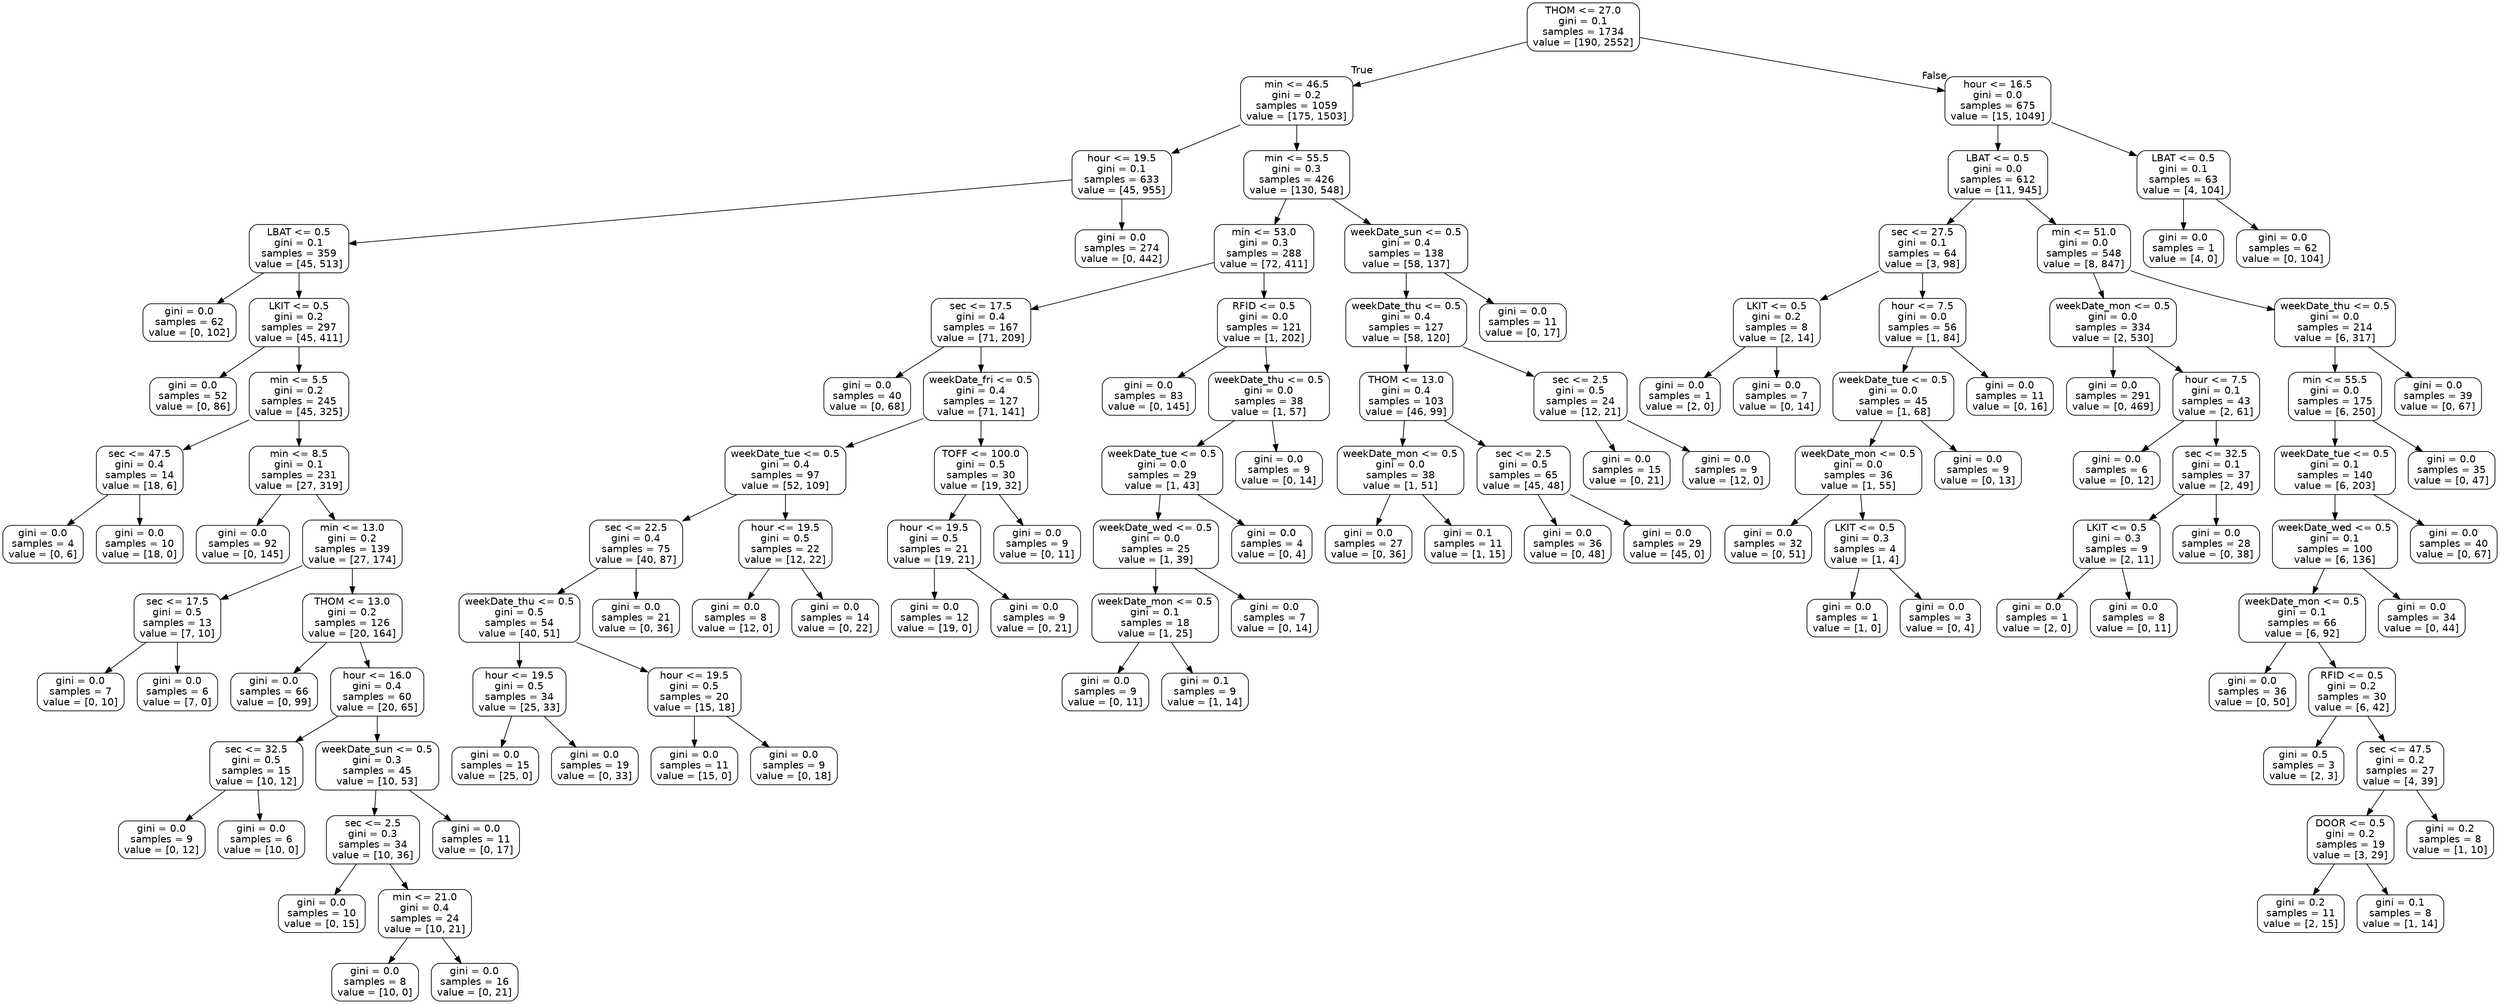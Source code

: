 digraph Tree {
node [shape=box, style="rounded", color="black", fontname=helvetica] ;
edge [fontname=helvetica] ;
0 [label="THOM <= 27.0\ngini = 0.1\nsamples = 1734\nvalue = [190, 2552]"] ;
1 [label="min <= 46.5\ngini = 0.2\nsamples = 1059\nvalue = [175, 1503]"] ;
0 -> 1 [labeldistance=2.5, labelangle=45, headlabel="True"] ;
2 [label="hour <= 19.5\ngini = 0.1\nsamples = 633\nvalue = [45, 955]"] ;
1 -> 2 ;
3 [label="LBAT <= 0.5\ngini = 0.1\nsamples = 359\nvalue = [45, 513]"] ;
2 -> 3 ;
4 [label="gini = 0.0\nsamples = 62\nvalue = [0, 102]"] ;
3 -> 4 ;
5 [label="LKIT <= 0.5\ngini = 0.2\nsamples = 297\nvalue = [45, 411]"] ;
3 -> 5 ;
6 [label="gini = 0.0\nsamples = 52\nvalue = [0, 86]"] ;
5 -> 6 ;
7 [label="min <= 5.5\ngini = 0.2\nsamples = 245\nvalue = [45, 325]"] ;
5 -> 7 ;
8 [label="sec <= 47.5\ngini = 0.4\nsamples = 14\nvalue = [18, 6]"] ;
7 -> 8 ;
9 [label="gini = 0.0\nsamples = 4\nvalue = [0, 6]"] ;
8 -> 9 ;
10 [label="gini = 0.0\nsamples = 10\nvalue = [18, 0]"] ;
8 -> 10 ;
11 [label="min <= 8.5\ngini = 0.1\nsamples = 231\nvalue = [27, 319]"] ;
7 -> 11 ;
12 [label="gini = 0.0\nsamples = 92\nvalue = [0, 145]"] ;
11 -> 12 ;
13 [label="min <= 13.0\ngini = 0.2\nsamples = 139\nvalue = [27, 174]"] ;
11 -> 13 ;
14 [label="sec <= 17.5\ngini = 0.5\nsamples = 13\nvalue = [7, 10]"] ;
13 -> 14 ;
15 [label="gini = 0.0\nsamples = 7\nvalue = [0, 10]"] ;
14 -> 15 ;
16 [label="gini = 0.0\nsamples = 6\nvalue = [7, 0]"] ;
14 -> 16 ;
17 [label="THOM <= 13.0\ngini = 0.2\nsamples = 126\nvalue = [20, 164]"] ;
13 -> 17 ;
18 [label="gini = 0.0\nsamples = 66\nvalue = [0, 99]"] ;
17 -> 18 ;
19 [label="hour <= 16.0\ngini = 0.4\nsamples = 60\nvalue = [20, 65]"] ;
17 -> 19 ;
20 [label="sec <= 32.5\ngini = 0.5\nsamples = 15\nvalue = [10, 12]"] ;
19 -> 20 ;
21 [label="gini = 0.0\nsamples = 9\nvalue = [0, 12]"] ;
20 -> 21 ;
22 [label="gini = 0.0\nsamples = 6\nvalue = [10, 0]"] ;
20 -> 22 ;
23 [label="weekDate_sun <= 0.5\ngini = 0.3\nsamples = 45\nvalue = [10, 53]"] ;
19 -> 23 ;
24 [label="sec <= 2.5\ngini = 0.3\nsamples = 34\nvalue = [10, 36]"] ;
23 -> 24 ;
25 [label="gini = 0.0\nsamples = 10\nvalue = [0, 15]"] ;
24 -> 25 ;
26 [label="min <= 21.0\ngini = 0.4\nsamples = 24\nvalue = [10, 21]"] ;
24 -> 26 ;
27 [label="gini = 0.0\nsamples = 8\nvalue = [10, 0]"] ;
26 -> 27 ;
28 [label="gini = 0.0\nsamples = 16\nvalue = [0, 21]"] ;
26 -> 28 ;
29 [label="gini = 0.0\nsamples = 11\nvalue = [0, 17]"] ;
23 -> 29 ;
30 [label="gini = 0.0\nsamples = 274\nvalue = [0, 442]"] ;
2 -> 30 ;
31 [label="min <= 55.5\ngini = 0.3\nsamples = 426\nvalue = [130, 548]"] ;
1 -> 31 ;
32 [label="min <= 53.0\ngini = 0.3\nsamples = 288\nvalue = [72, 411]"] ;
31 -> 32 ;
33 [label="sec <= 17.5\ngini = 0.4\nsamples = 167\nvalue = [71, 209]"] ;
32 -> 33 ;
34 [label="gini = 0.0\nsamples = 40\nvalue = [0, 68]"] ;
33 -> 34 ;
35 [label="weekDate_fri <= 0.5\ngini = 0.4\nsamples = 127\nvalue = [71, 141]"] ;
33 -> 35 ;
36 [label="weekDate_tue <= 0.5\ngini = 0.4\nsamples = 97\nvalue = [52, 109]"] ;
35 -> 36 ;
37 [label="sec <= 22.5\ngini = 0.4\nsamples = 75\nvalue = [40, 87]"] ;
36 -> 37 ;
38 [label="weekDate_thu <= 0.5\ngini = 0.5\nsamples = 54\nvalue = [40, 51]"] ;
37 -> 38 ;
39 [label="hour <= 19.5\ngini = 0.5\nsamples = 34\nvalue = [25, 33]"] ;
38 -> 39 ;
40 [label="gini = 0.0\nsamples = 15\nvalue = [25, 0]"] ;
39 -> 40 ;
41 [label="gini = 0.0\nsamples = 19\nvalue = [0, 33]"] ;
39 -> 41 ;
42 [label="hour <= 19.5\ngini = 0.5\nsamples = 20\nvalue = [15, 18]"] ;
38 -> 42 ;
43 [label="gini = 0.0\nsamples = 11\nvalue = [15, 0]"] ;
42 -> 43 ;
44 [label="gini = 0.0\nsamples = 9\nvalue = [0, 18]"] ;
42 -> 44 ;
45 [label="gini = 0.0\nsamples = 21\nvalue = [0, 36]"] ;
37 -> 45 ;
46 [label="hour <= 19.5\ngini = 0.5\nsamples = 22\nvalue = [12, 22]"] ;
36 -> 46 ;
47 [label="gini = 0.0\nsamples = 8\nvalue = [12, 0]"] ;
46 -> 47 ;
48 [label="gini = 0.0\nsamples = 14\nvalue = [0, 22]"] ;
46 -> 48 ;
49 [label="TOFF <= 100.0\ngini = 0.5\nsamples = 30\nvalue = [19, 32]"] ;
35 -> 49 ;
50 [label="hour <= 19.5\ngini = 0.5\nsamples = 21\nvalue = [19, 21]"] ;
49 -> 50 ;
51 [label="gini = 0.0\nsamples = 12\nvalue = [19, 0]"] ;
50 -> 51 ;
52 [label="gini = 0.0\nsamples = 9\nvalue = [0, 21]"] ;
50 -> 52 ;
53 [label="gini = 0.0\nsamples = 9\nvalue = [0, 11]"] ;
49 -> 53 ;
54 [label="RFID <= 0.5\ngini = 0.0\nsamples = 121\nvalue = [1, 202]"] ;
32 -> 54 ;
55 [label="gini = 0.0\nsamples = 83\nvalue = [0, 145]"] ;
54 -> 55 ;
56 [label="weekDate_thu <= 0.5\ngini = 0.0\nsamples = 38\nvalue = [1, 57]"] ;
54 -> 56 ;
57 [label="weekDate_tue <= 0.5\ngini = 0.0\nsamples = 29\nvalue = [1, 43]"] ;
56 -> 57 ;
58 [label="weekDate_wed <= 0.5\ngini = 0.0\nsamples = 25\nvalue = [1, 39]"] ;
57 -> 58 ;
59 [label="weekDate_mon <= 0.5\ngini = 0.1\nsamples = 18\nvalue = [1, 25]"] ;
58 -> 59 ;
60 [label="gini = 0.0\nsamples = 9\nvalue = [0, 11]"] ;
59 -> 60 ;
61 [label="gini = 0.1\nsamples = 9\nvalue = [1, 14]"] ;
59 -> 61 ;
62 [label="gini = 0.0\nsamples = 7\nvalue = [0, 14]"] ;
58 -> 62 ;
63 [label="gini = 0.0\nsamples = 4\nvalue = [0, 4]"] ;
57 -> 63 ;
64 [label="gini = 0.0\nsamples = 9\nvalue = [0, 14]"] ;
56 -> 64 ;
65 [label="weekDate_sun <= 0.5\ngini = 0.4\nsamples = 138\nvalue = [58, 137]"] ;
31 -> 65 ;
66 [label="weekDate_thu <= 0.5\ngini = 0.4\nsamples = 127\nvalue = [58, 120]"] ;
65 -> 66 ;
67 [label="THOM <= 13.0\ngini = 0.4\nsamples = 103\nvalue = [46, 99]"] ;
66 -> 67 ;
68 [label="weekDate_mon <= 0.5\ngini = 0.0\nsamples = 38\nvalue = [1, 51]"] ;
67 -> 68 ;
69 [label="gini = 0.0\nsamples = 27\nvalue = [0, 36]"] ;
68 -> 69 ;
70 [label="gini = 0.1\nsamples = 11\nvalue = [1, 15]"] ;
68 -> 70 ;
71 [label="sec <= 2.5\ngini = 0.5\nsamples = 65\nvalue = [45, 48]"] ;
67 -> 71 ;
72 [label="gini = 0.0\nsamples = 36\nvalue = [0, 48]"] ;
71 -> 72 ;
73 [label="gini = 0.0\nsamples = 29\nvalue = [45, 0]"] ;
71 -> 73 ;
74 [label="sec <= 2.5\ngini = 0.5\nsamples = 24\nvalue = [12, 21]"] ;
66 -> 74 ;
75 [label="gini = 0.0\nsamples = 15\nvalue = [0, 21]"] ;
74 -> 75 ;
76 [label="gini = 0.0\nsamples = 9\nvalue = [12, 0]"] ;
74 -> 76 ;
77 [label="gini = 0.0\nsamples = 11\nvalue = [0, 17]"] ;
65 -> 77 ;
78 [label="hour <= 16.5\ngini = 0.0\nsamples = 675\nvalue = [15, 1049]"] ;
0 -> 78 [labeldistance=2.5, labelangle=-45, headlabel="False"] ;
79 [label="LBAT <= 0.5\ngini = 0.0\nsamples = 612\nvalue = [11, 945]"] ;
78 -> 79 ;
80 [label="sec <= 27.5\ngini = 0.1\nsamples = 64\nvalue = [3, 98]"] ;
79 -> 80 ;
81 [label="LKIT <= 0.5\ngini = 0.2\nsamples = 8\nvalue = [2, 14]"] ;
80 -> 81 ;
82 [label="gini = 0.0\nsamples = 1\nvalue = [2, 0]"] ;
81 -> 82 ;
83 [label="gini = 0.0\nsamples = 7\nvalue = [0, 14]"] ;
81 -> 83 ;
84 [label="hour <= 7.5\ngini = 0.0\nsamples = 56\nvalue = [1, 84]"] ;
80 -> 84 ;
85 [label="weekDate_tue <= 0.5\ngini = 0.0\nsamples = 45\nvalue = [1, 68]"] ;
84 -> 85 ;
86 [label="weekDate_mon <= 0.5\ngini = 0.0\nsamples = 36\nvalue = [1, 55]"] ;
85 -> 86 ;
87 [label="gini = 0.0\nsamples = 32\nvalue = [0, 51]"] ;
86 -> 87 ;
88 [label="LKIT <= 0.5\ngini = 0.3\nsamples = 4\nvalue = [1, 4]"] ;
86 -> 88 ;
89 [label="gini = 0.0\nsamples = 1\nvalue = [1, 0]"] ;
88 -> 89 ;
90 [label="gini = 0.0\nsamples = 3\nvalue = [0, 4]"] ;
88 -> 90 ;
91 [label="gini = 0.0\nsamples = 9\nvalue = [0, 13]"] ;
85 -> 91 ;
92 [label="gini = 0.0\nsamples = 11\nvalue = [0, 16]"] ;
84 -> 92 ;
93 [label="min <= 51.0\ngini = 0.0\nsamples = 548\nvalue = [8, 847]"] ;
79 -> 93 ;
94 [label="weekDate_mon <= 0.5\ngini = 0.0\nsamples = 334\nvalue = [2, 530]"] ;
93 -> 94 ;
95 [label="gini = 0.0\nsamples = 291\nvalue = [0, 469]"] ;
94 -> 95 ;
96 [label="hour <= 7.5\ngini = 0.1\nsamples = 43\nvalue = [2, 61]"] ;
94 -> 96 ;
97 [label="gini = 0.0\nsamples = 6\nvalue = [0, 12]"] ;
96 -> 97 ;
98 [label="sec <= 32.5\ngini = 0.1\nsamples = 37\nvalue = [2, 49]"] ;
96 -> 98 ;
99 [label="LKIT <= 0.5\ngini = 0.3\nsamples = 9\nvalue = [2, 11]"] ;
98 -> 99 ;
100 [label="gini = 0.0\nsamples = 1\nvalue = [2, 0]"] ;
99 -> 100 ;
101 [label="gini = 0.0\nsamples = 8\nvalue = [0, 11]"] ;
99 -> 101 ;
102 [label="gini = 0.0\nsamples = 28\nvalue = [0, 38]"] ;
98 -> 102 ;
103 [label="weekDate_thu <= 0.5\ngini = 0.0\nsamples = 214\nvalue = [6, 317]"] ;
93 -> 103 ;
104 [label="min <= 55.5\ngini = 0.0\nsamples = 175\nvalue = [6, 250]"] ;
103 -> 104 ;
105 [label="weekDate_tue <= 0.5\ngini = 0.1\nsamples = 140\nvalue = [6, 203]"] ;
104 -> 105 ;
106 [label="weekDate_wed <= 0.5\ngini = 0.1\nsamples = 100\nvalue = [6, 136]"] ;
105 -> 106 ;
107 [label="weekDate_mon <= 0.5\ngini = 0.1\nsamples = 66\nvalue = [6, 92]"] ;
106 -> 107 ;
108 [label="gini = 0.0\nsamples = 36\nvalue = [0, 50]"] ;
107 -> 108 ;
109 [label="RFID <= 0.5\ngini = 0.2\nsamples = 30\nvalue = [6, 42]"] ;
107 -> 109 ;
110 [label="gini = 0.5\nsamples = 3\nvalue = [2, 3]"] ;
109 -> 110 ;
111 [label="sec <= 47.5\ngini = 0.2\nsamples = 27\nvalue = [4, 39]"] ;
109 -> 111 ;
112 [label="DOOR <= 0.5\ngini = 0.2\nsamples = 19\nvalue = [3, 29]"] ;
111 -> 112 ;
113 [label="gini = 0.2\nsamples = 11\nvalue = [2, 15]"] ;
112 -> 113 ;
114 [label="gini = 0.1\nsamples = 8\nvalue = [1, 14]"] ;
112 -> 114 ;
115 [label="gini = 0.2\nsamples = 8\nvalue = [1, 10]"] ;
111 -> 115 ;
116 [label="gini = 0.0\nsamples = 34\nvalue = [0, 44]"] ;
106 -> 116 ;
117 [label="gini = 0.0\nsamples = 40\nvalue = [0, 67]"] ;
105 -> 117 ;
118 [label="gini = 0.0\nsamples = 35\nvalue = [0, 47]"] ;
104 -> 118 ;
119 [label="gini = 0.0\nsamples = 39\nvalue = [0, 67]"] ;
103 -> 119 ;
120 [label="LBAT <= 0.5\ngini = 0.1\nsamples = 63\nvalue = [4, 104]"] ;
78 -> 120 ;
121 [label="gini = 0.0\nsamples = 1\nvalue = [4, 0]"] ;
120 -> 121 ;
122 [label="gini = 0.0\nsamples = 62\nvalue = [0, 104]"] ;
120 -> 122 ;
}